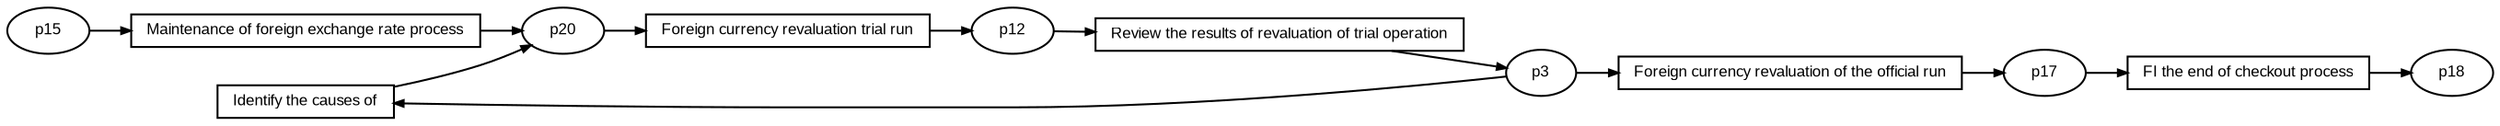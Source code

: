 digraph G {ranksep=".3"; fontsize="8"; remincross=true; margin="0.0,0.0"; fontname="Arial";rankdir="LR"; 
edge [arrowsize="0.5"];
node [height=".2",width=".2",fontname="Arial",fontsize="8"];
t0 [shape="box",label="Identify the causes of"];
t1 [shape="box",label="Review the results of revaluation of trial operation"];
t2 [shape="box",label="Foreign currency revaluation trial run"];
t3 [shape="box",label="Maintenance of foreign exchange rate process"];
t4 [shape="box",label="Foreign currency revaluation of the official run"];
t5 [shape="box",label="FI the end of checkout process"];
p0 [shape="oval",label="p3"];
p1 [shape="oval",label="p15"];
p2 [shape="oval",label="p18"];
p3 [shape="oval",label="p20"];
p4 [shape="oval",label="p17"];
p5 [shape="oval",label="p12"];
p4 -> t5[label=""];
t5 -> p2[label=""];
p0 -> t4[label=""];
p1 -> t3[label=""];
t1 -> p0[label=""];
t2 -> p5[label=""];
p5 -> t1[label=""];
p0 -> t0[label=""];
p3 -> t2[label=""];
t3 -> p3[label=""];
t0 -> p3[label=""];
t4 -> p4[label=""];
}
